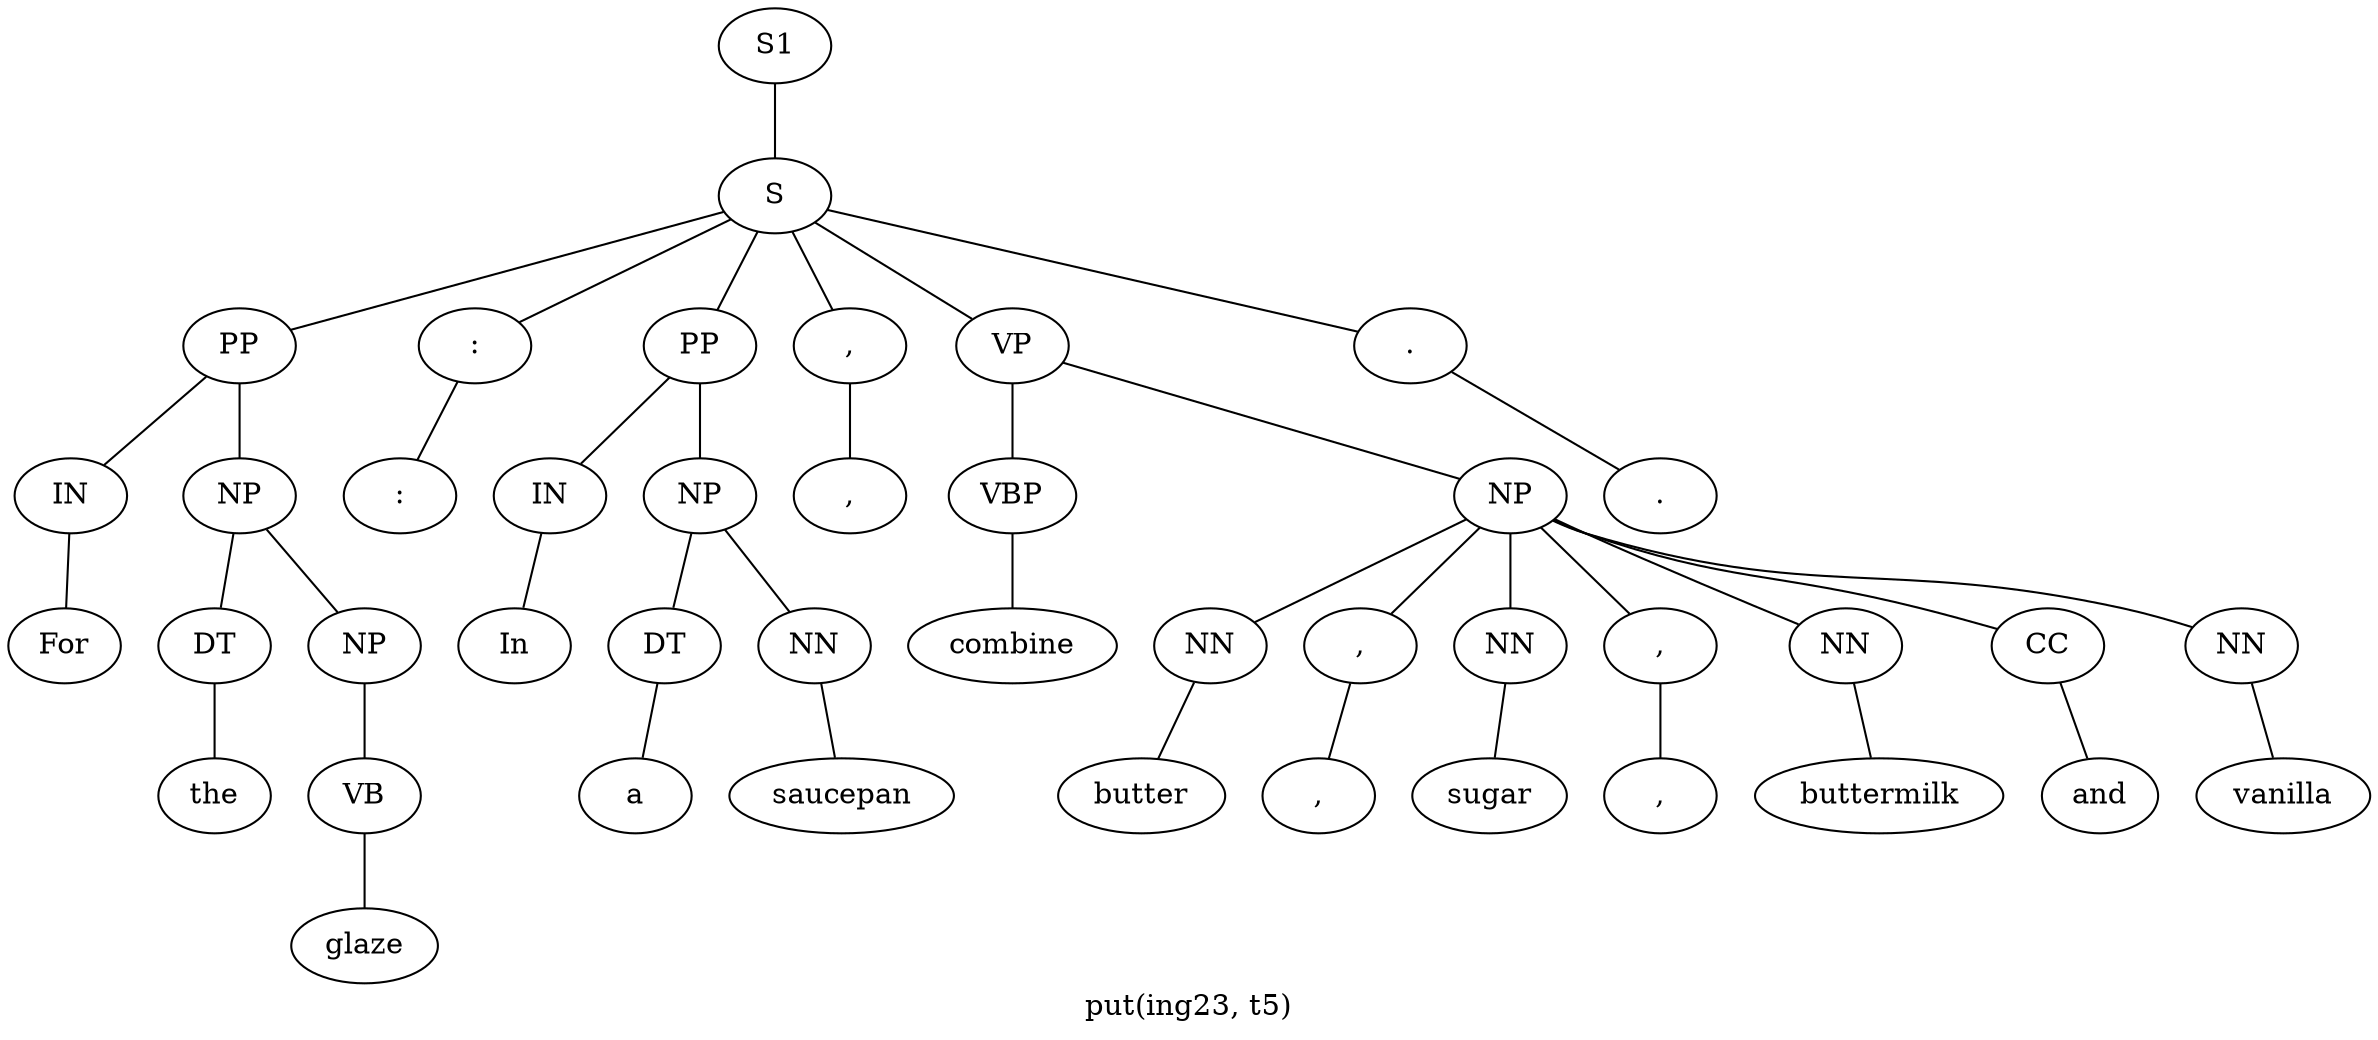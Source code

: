 graph SyntaxGraph {
	label = "put(ing23, t5)";
	Node0 [label="S1"];
	Node1 [label="S"];
	Node2 [label="PP"];
	Node3 [label="IN"];
	Node4 [label="For"];
	Node5 [label="NP"];
	Node6 [label="DT"];
	Node7 [label="the"];
	Node8 [label="NP"];
	Node9 [label="VB"];
	Node10 [label="glaze"];
	Node11 [label=":"];
	Node12 [label=":"];
	Node13 [label="PP"];
	Node14 [label="IN"];
	Node15 [label="In"];
	Node16 [label="NP"];
	Node17 [label="DT"];
	Node18 [label="a"];
	Node19 [label="NN"];
	Node20 [label="saucepan"];
	Node21 [label=","];
	Node22 [label=","];
	Node23 [label="VP"];
	Node24 [label="VBP"];
	Node25 [label="combine"];
	Node26 [label="NP"];
	Node27 [label="NN"];
	Node28 [label="butter"];
	Node29 [label=","];
	Node30 [label=","];
	Node31 [label="NN"];
	Node32 [label="sugar"];
	Node33 [label=","];
	Node34 [label=","];
	Node35 [label="NN"];
	Node36 [label="buttermilk"];
	Node37 [label="CC"];
	Node38 [label="and"];
	Node39 [label="NN"];
	Node40 [label="vanilla"];
	Node41 [label="."];
	Node42 [label="."];

	Node0 -- Node1;
	Node1 -- Node2;
	Node1 -- Node11;
	Node1 -- Node13;
	Node1 -- Node21;
	Node1 -- Node23;
	Node1 -- Node41;
	Node2 -- Node3;
	Node2 -- Node5;
	Node3 -- Node4;
	Node5 -- Node6;
	Node5 -- Node8;
	Node6 -- Node7;
	Node8 -- Node9;
	Node9 -- Node10;
	Node11 -- Node12;
	Node13 -- Node14;
	Node13 -- Node16;
	Node14 -- Node15;
	Node16 -- Node17;
	Node16 -- Node19;
	Node17 -- Node18;
	Node19 -- Node20;
	Node21 -- Node22;
	Node23 -- Node24;
	Node23 -- Node26;
	Node24 -- Node25;
	Node26 -- Node27;
	Node26 -- Node29;
	Node26 -- Node31;
	Node26 -- Node33;
	Node26 -- Node35;
	Node26 -- Node37;
	Node26 -- Node39;
	Node27 -- Node28;
	Node29 -- Node30;
	Node31 -- Node32;
	Node33 -- Node34;
	Node35 -- Node36;
	Node37 -- Node38;
	Node39 -- Node40;
	Node41 -- Node42;
}